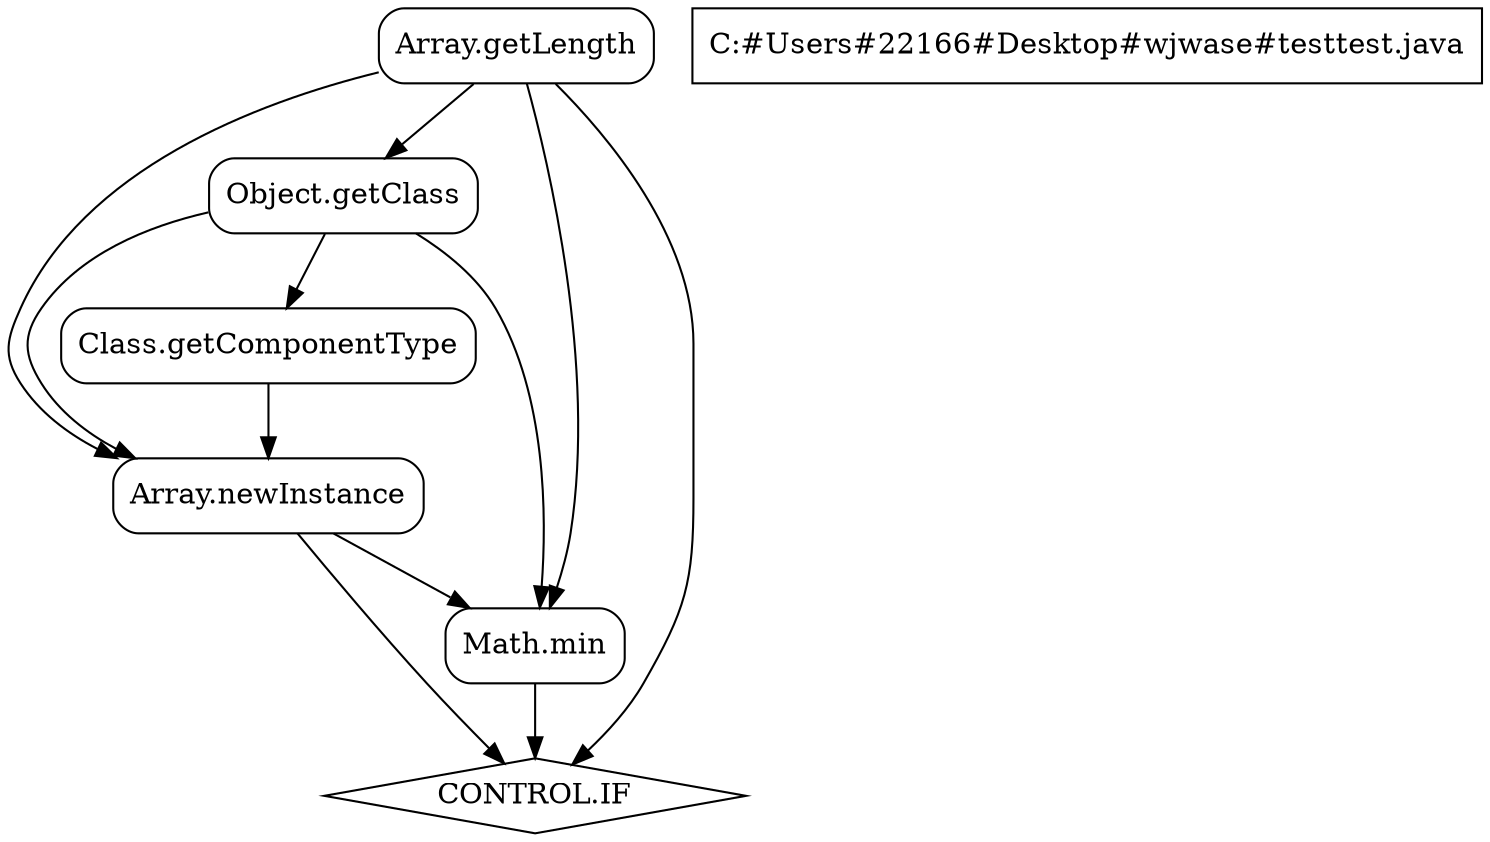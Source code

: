 digraph G {
1 [label="Class.getComponentType" shape=box style=rounded startLine=8 endLine=8]
2 [label="Array.newInstance" shape=box style=rounded startLine=9 endLine=9]
3 [label="CONTROL.IF" shape=diamond startLine=11 endLine=13]
4 [label="Array.getLength" shape=box style=rounded startLine=6 endLine=6]
5 [label="Math.min" shape=box style=rounded startLine=10 endLine=10]
6 [label="Object.getClass" shape=box style=rounded startLine=7 endLine=7]
7 [label="C:#Users#22166#Desktop#wjwase#testtest.java" shape=rounded startLine=-1 endLine=-1]
1 -> 2 [label=""];
2 -> 5 [label=""];
2 -> 3 [label=""];
4 -> 3 [label=""];
4 -> 5 [label=""];
4 -> 2 [label=""];
4 -> 6 [label=""];
5 -> 3 [label=""];
6 -> 5 [label=""];
6 -> 1 [label=""];
6 -> 2 [label=""];
}